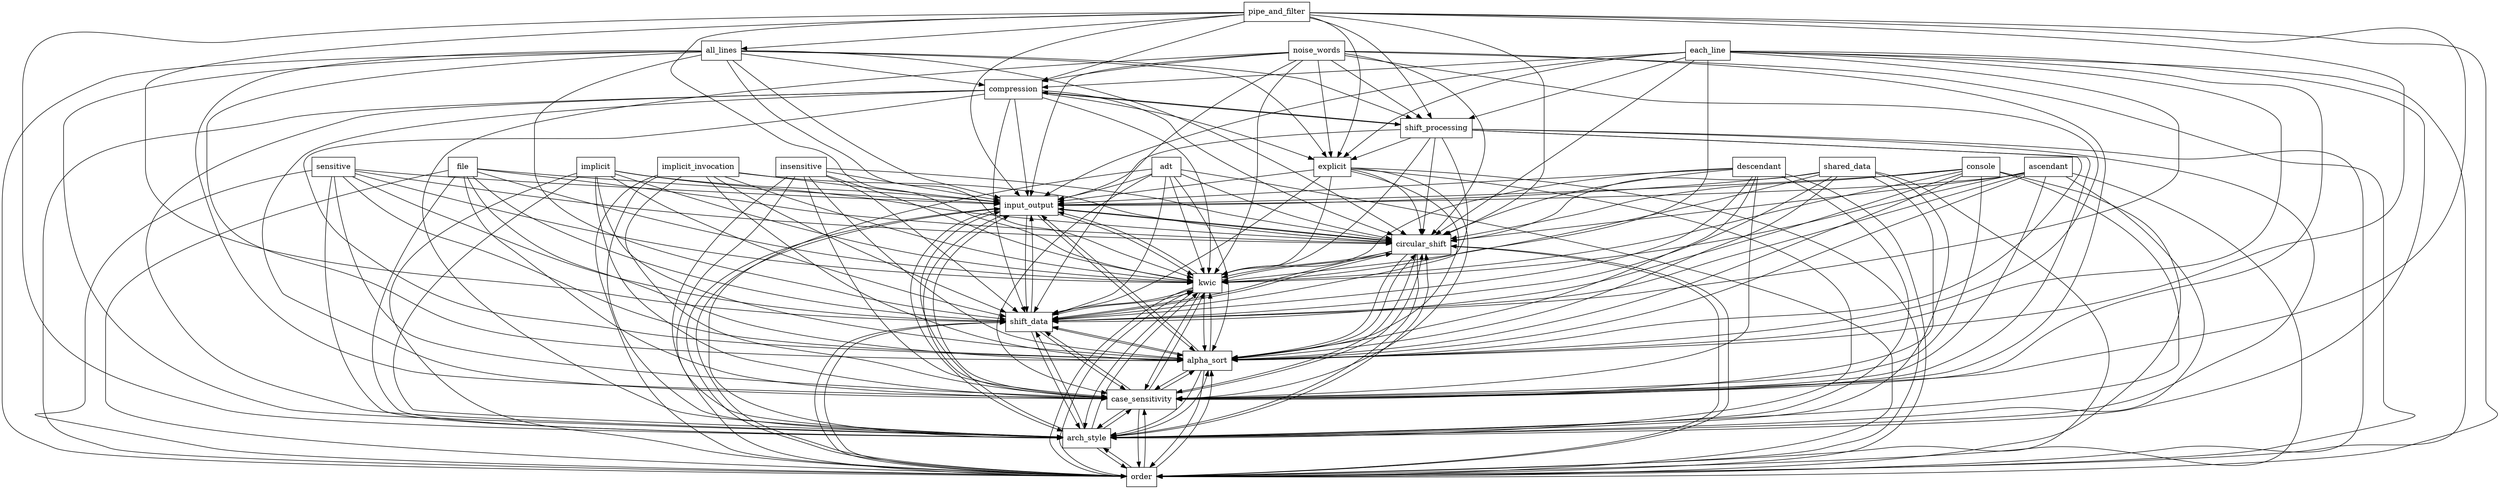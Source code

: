 digraph{
graph [rankdir=TB];
node [shape=box];
edge [arrowhead=normal];
0[label="ascendant",]
1[label="input_output",]
2[label="implicit",]
3[label="all_lines",]
4[label="insensitive",]
5[label="circular_shift",]
6[label="order",]
7[label="file",]
8[label="compression",]
9[label="adt",]
10[label="arch_style",]
11[label="sensitive",]
12[label="case_sensitivity",]
13[label="each_line",]
14[label="shift_processing",]
15[label="alpha_sort",]
16[label="shift_data",]
17[label="descendant",]
18[label="implicit_invocation",]
19[label="pipe_and_filter",]
20[label="kwic",]
21[label="console",]
22[label="shared_data",]
23[label="explicit",]
24[label="noise_words",]
0->1[label="",]
0->5[label="",]
0->6[label="",]
0->10[label="",]
0->12[label="",]
0->15[label="",]
0->16[label="",]
0->20[label="",]
1->5[label="",]
1->6[label="",]
1->10[label="",]
1->12[label="",]
1->15[label="",]
1->16[label="",]
1->20[label="",]
2->1[label="",]
2->5[label="",]
2->6[label="",]
2->10[label="",]
2->12[label="",]
2->15[label="",]
2->16[label="",]
2->20[label="",]
3->1[label="",]
3->5[label="",]
3->6[label="",]
3->8[label="",]
3->10[label="",]
3->12[label="",]
3->14[label="",]
3->15[label="",]
3->16[label="",]
3->20[label="",]
3->23[label="",]
4->1[label="",]
4->5[label="",]
4->6[label="",]
4->10[label="",]
4->12[label="",]
4->15[label="",]
4->16[label="",]
4->20[label="",]
5->1[label="",]
5->6[label="",]
5->10[label="",]
5->12[label="",]
5->15[label="",]
5->16[label="",]
5->20[label="",]
6->1[label="",]
6->5[label="",]
6->10[label="",]
6->12[label="",]
6->15[label="",]
6->16[label="",]
6->20[label="",]
7->1[label="",]
7->5[label="",]
7->6[label="",]
7->10[label="",]
7->12[label="",]
7->15[label="",]
7->16[label="",]
7->20[label="",]
8->1[label="",]
8->5[label="",]
8->6[label="",]
8->10[label="",]
8->12[label="",]
8->14[label="",]
8->15[label="",]
8->16[label="",]
8->20[label="",]
8->23[label="",]
9->1[label="",]
9->5[label="",]
9->6[label="",]
9->10[label="",]
9->12[label="",]
9->15[label="",]
9->16[label="",]
9->20[label="",]
10->1[label="",]
10->5[label="",]
10->6[label="",]
10->12[label="",]
10->15[label="",]
10->16[label="",]
10->20[label="",]
11->1[label="",]
11->5[label="",]
11->6[label="",]
11->10[label="",]
11->12[label="",]
11->15[label="",]
11->16[label="",]
11->20[label="",]
12->1[label="",]
12->5[label="",]
12->6[label="",]
12->10[label="",]
12->15[label="",]
12->16[label="",]
12->20[label="",]
13->1[label="",]
13->5[label="",]
13->6[label="",]
13->8[label="",]
13->10[label="",]
13->12[label="",]
13->14[label="",]
13->15[label="",]
13->16[label="",]
13->20[label="",]
13->23[label="",]
14->1[label="",]
14->5[label="",]
14->6[label="",]
14->8[label="",]
14->10[label="",]
14->12[label="",]
14->15[label="",]
14->16[label="",]
14->20[label="",]
14->23[label="",]
15->1[label="",]
15->5[label="",]
15->6[label="",]
15->10[label="",]
15->12[label="",]
15->16[label="",]
15->20[label="",]
16->1[label="",]
16->5[label="",]
16->6[label="",]
16->10[label="",]
16->12[label="",]
16->15[label="",]
16->20[label="",]
17->1[label="",]
17->5[label="",]
17->6[label="",]
17->10[label="",]
17->12[label="",]
17->15[label="",]
17->16[label="",]
17->20[label="",]
18->1[label="",]
18->5[label="",]
18->6[label="",]
18->10[label="",]
18->12[label="",]
18->15[label="",]
18->16[label="",]
18->20[label="",]
19->1[label="",]
19->3[label="",]
19->5[label="",]
19->6[label="",]
19->8[label="",]
19->10[label="",]
19->12[label="",]
19->14[label="",]
19->15[label="",]
19->16[label="",]
19->20[label="",]
19->23[label="",]
20->1[label="",]
20->5[label="",]
20->6[label="",]
20->10[label="",]
20->12[label="",]
20->15[label="",]
20->16[label="",]
21->1[label="",]
21->5[label="",]
21->6[label="",]
21->10[label="",]
21->12[label="",]
21->15[label="",]
21->16[label="",]
21->20[label="",]
22->1[label="",]
22->5[label="",]
22->6[label="",]
22->10[label="",]
22->12[label="",]
22->15[label="",]
22->16[label="",]
22->20[label="",]
23->1[label="",]
23->5[label="",]
23->6[label="",]
23->10[label="",]
23->12[label="",]
23->15[label="",]
23->16[label="",]
23->20[label="",]
24->1[label="",]
24->5[label="",]
24->6[label="",]
24->8[label="",]
24->10[label="",]
24->12[label="",]
24->14[label="",]
24->15[label="",]
24->16[label="",]
24->20[label="",]
24->23[label="",]
}
